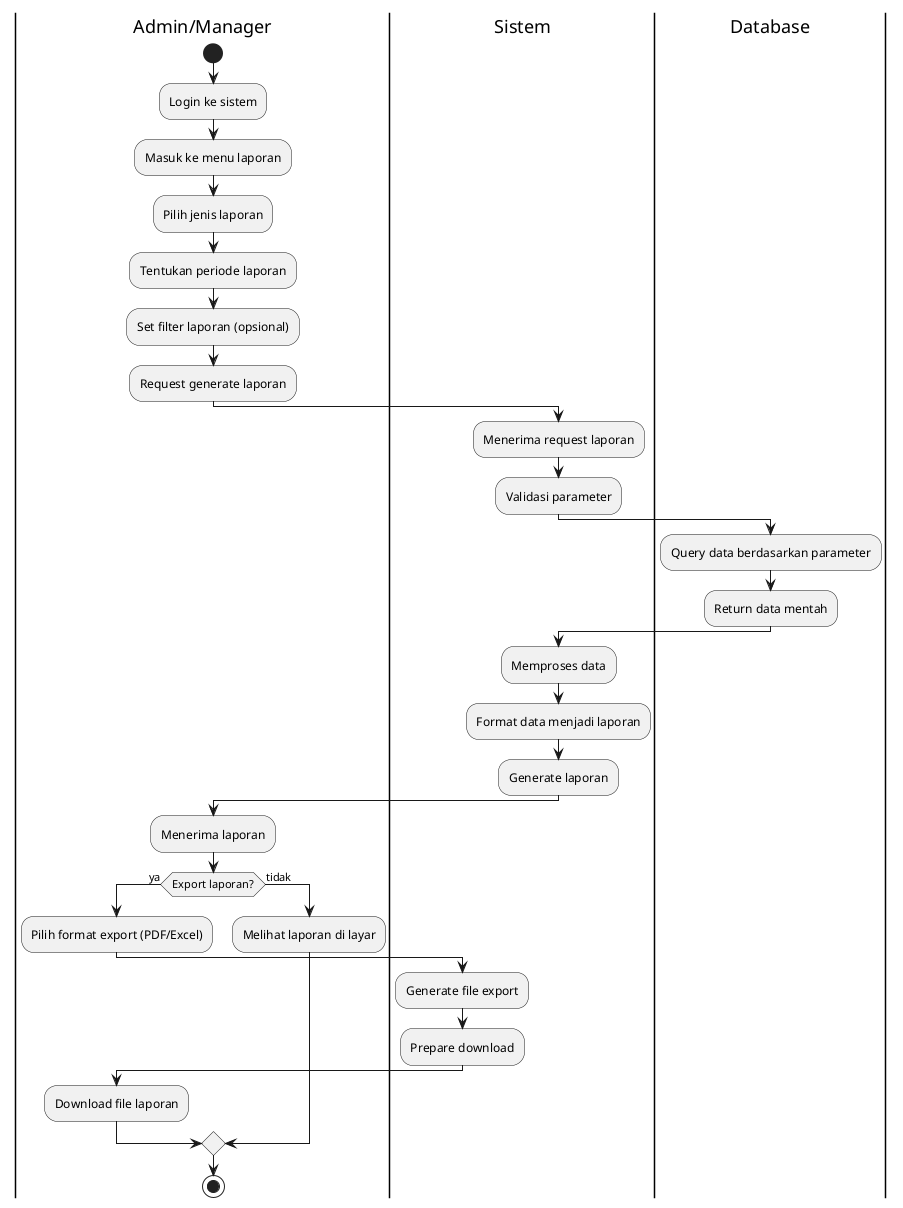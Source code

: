 @startuml
|Admin/Manager|
start
:Login ke sistem;
:Masuk ke menu laporan;
:Pilih jenis laporan;
:Tentukan periode laporan;
:Set filter laporan (opsional);
:Request generate laporan;

|Sistem|
:Menerima request laporan;
:Validasi parameter;

|Database|
:Query data berdasarkan parameter;
:Return data mentah;

|Sistem|
:Memproses data;
:Format data menjadi laporan;
:Generate laporan;

|Admin/Manager|
:Menerima laporan;
if (Export laporan?) then (ya)
  :Pilih format export (PDF/Excel);
  |Sistem|
  :Generate file export;
  :Prepare download;
  |Admin/Manager|
  :Download file laporan;
else (tidak)
  :Melihat laporan di layar;
endif
stop
@enduml
